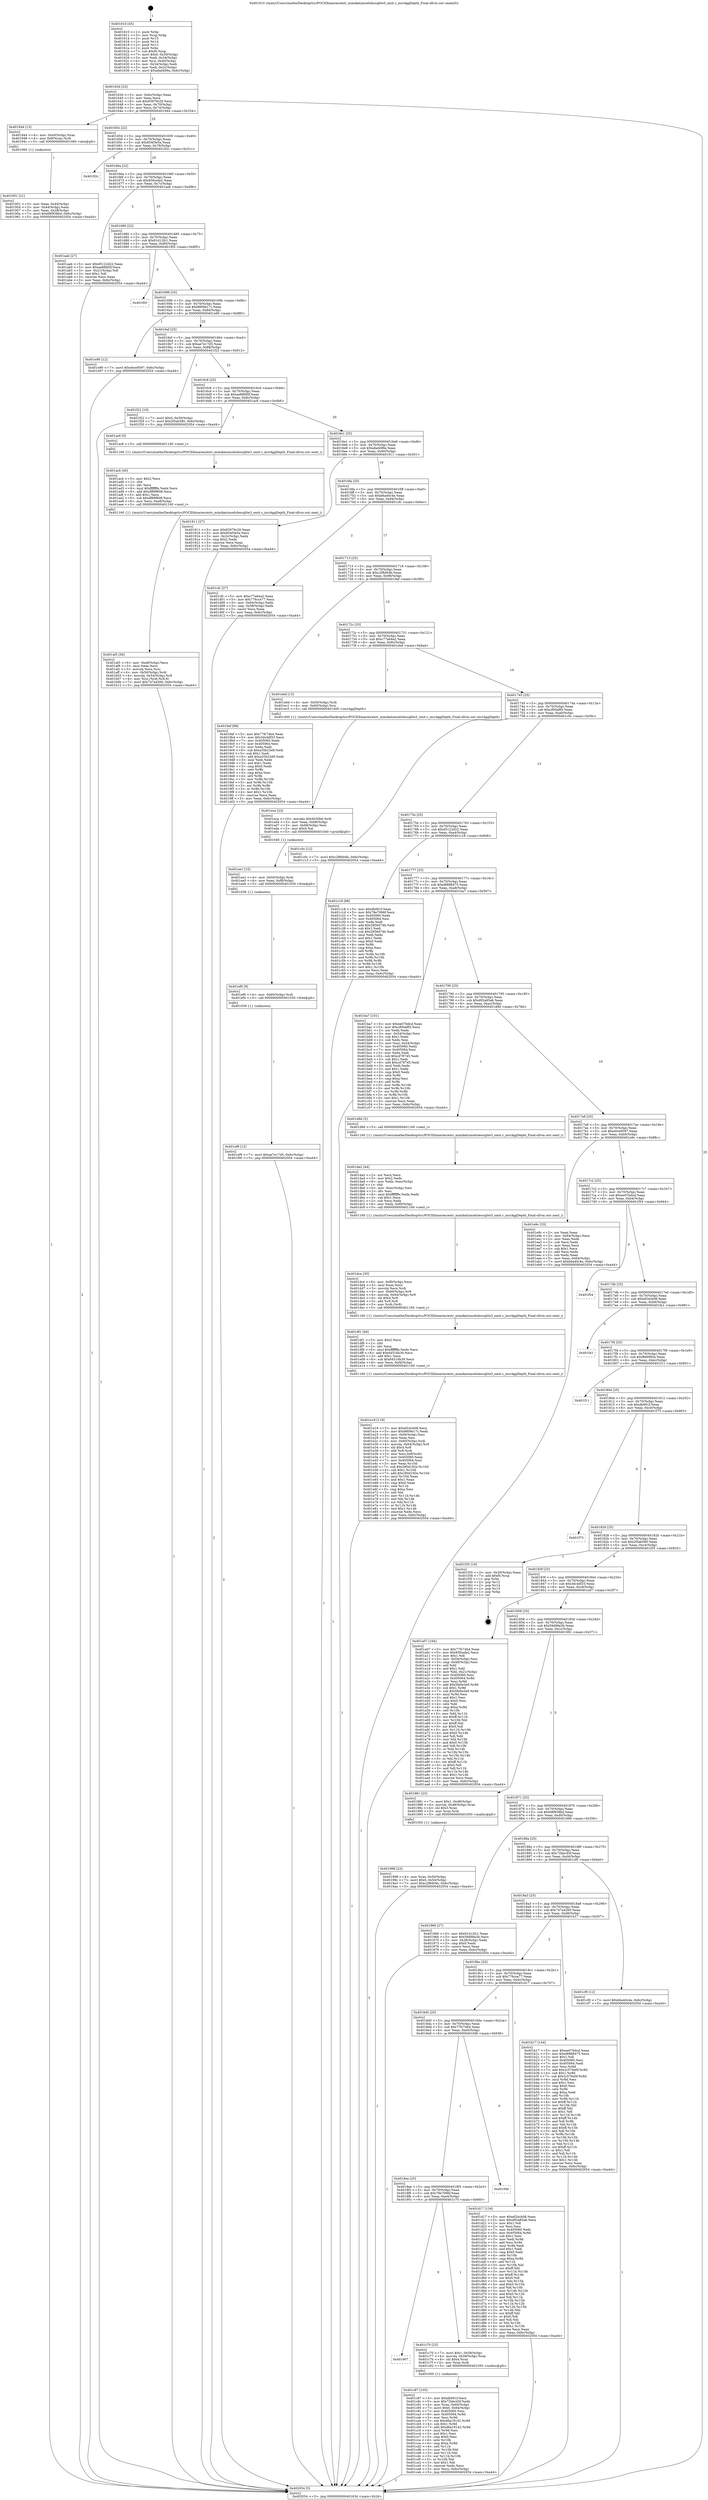 digraph "0x401610" {
  label = "0x401610 (/mnt/c/Users/mathe/Desktop/tcc/POCII/binaries/extr_mimikatzmodulessqlite3_omit.c_incrAggDepth_Final-ollvm.out::main(0))"
  labelloc = "t"
  node[shape=record]

  Entry [label="",width=0.3,height=0.3,shape=circle,fillcolor=black,style=filled]
  "0x40163d" [label="{
     0x40163d [23]\l
     | [instrs]\l
     &nbsp;&nbsp;0x40163d \<+3\>: mov -0x6c(%rbp),%eax\l
     &nbsp;&nbsp;0x401640 \<+2\>: mov %eax,%ecx\l
     &nbsp;&nbsp;0x401642 \<+6\>: sub $0x83979c29,%ecx\l
     &nbsp;&nbsp;0x401648 \<+3\>: mov %eax,-0x70(%rbp)\l
     &nbsp;&nbsp;0x40164b \<+3\>: mov %ecx,-0x74(%rbp)\l
     &nbsp;&nbsp;0x40164e \<+6\>: je 0000000000401944 \<main+0x334\>\l
  }"]
  "0x401944" [label="{
     0x401944 [13]\l
     | [instrs]\l
     &nbsp;&nbsp;0x401944 \<+4\>: mov -0x40(%rbp),%rax\l
     &nbsp;&nbsp;0x401948 \<+4\>: mov 0x8(%rax),%rdi\l
     &nbsp;&nbsp;0x40194c \<+5\>: call 0000000000401060 \<atoi@plt\>\l
     | [calls]\l
     &nbsp;&nbsp;0x401060 \{1\} (unknown)\l
  }"]
  "0x401654" [label="{
     0x401654 [22]\l
     | [instrs]\l
     &nbsp;&nbsp;0x401654 \<+5\>: jmp 0000000000401659 \<main+0x49\>\l
     &nbsp;&nbsp;0x401659 \<+3\>: mov -0x70(%rbp),%eax\l
     &nbsp;&nbsp;0x40165c \<+5\>: sub $0x854f3e5a,%eax\l
     &nbsp;&nbsp;0x401661 \<+3\>: mov %eax,-0x78(%rbp)\l
     &nbsp;&nbsp;0x401664 \<+6\>: je 000000000040192c \<main+0x31c\>\l
  }"]
  Exit [label="",width=0.3,height=0.3,shape=circle,fillcolor=black,style=filled,peripheries=2]
  "0x40192c" [label="{
     0x40192c\l
  }", style=dashed]
  "0x40166a" [label="{
     0x40166a [22]\l
     | [instrs]\l
     &nbsp;&nbsp;0x40166a \<+5\>: jmp 000000000040166f \<main+0x5f\>\l
     &nbsp;&nbsp;0x40166f \<+3\>: mov -0x70(%rbp),%eax\l
     &nbsp;&nbsp;0x401672 \<+5\>: sub $0x85fceda2,%eax\l
     &nbsp;&nbsp;0x401677 \<+3\>: mov %eax,-0x7c(%rbp)\l
     &nbsp;&nbsp;0x40167a \<+6\>: je 0000000000401aab \<main+0x49b\>\l
  }"]
  "0x401ef9" [label="{
     0x401ef9 [12]\l
     | [instrs]\l
     &nbsp;&nbsp;0x401ef9 \<+7\>: movl $0xae7e17d5,-0x6c(%rbp)\l
     &nbsp;&nbsp;0x401f00 \<+5\>: jmp 0000000000402054 \<main+0xa44\>\l
  }"]
  "0x401aab" [label="{
     0x401aab [27]\l
     | [instrs]\l
     &nbsp;&nbsp;0x401aab \<+5\>: mov $0xd5122d22,%eax\l
     &nbsp;&nbsp;0x401ab0 \<+5\>: mov $0xae88fd5f,%ecx\l
     &nbsp;&nbsp;0x401ab5 \<+3\>: mov -0x21(%rbp),%dl\l
     &nbsp;&nbsp;0x401ab8 \<+3\>: test $0x1,%dl\l
     &nbsp;&nbsp;0x401abb \<+3\>: cmovne %ecx,%eax\l
     &nbsp;&nbsp;0x401abe \<+3\>: mov %eax,-0x6c(%rbp)\l
     &nbsp;&nbsp;0x401ac1 \<+5\>: jmp 0000000000402054 \<main+0xa44\>\l
  }"]
  "0x401680" [label="{
     0x401680 [22]\l
     | [instrs]\l
     &nbsp;&nbsp;0x401680 \<+5\>: jmp 0000000000401685 \<main+0x75\>\l
     &nbsp;&nbsp;0x401685 \<+3\>: mov -0x70(%rbp),%eax\l
     &nbsp;&nbsp;0x401688 \<+5\>: sub $0x91d12fc1,%eax\l
     &nbsp;&nbsp;0x40168d \<+3\>: mov %eax,-0x80(%rbp)\l
     &nbsp;&nbsp;0x401690 \<+6\>: je 0000000000401f05 \<main+0x8f5\>\l
  }"]
  "0x401ef0" [label="{
     0x401ef0 [9]\l
     | [instrs]\l
     &nbsp;&nbsp;0x401ef0 \<+4\>: mov -0x60(%rbp),%rdi\l
     &nbsp;&nbsp;0x401ef4 \<+5\>: call 0000000000401030 \<free@plt\>\l
     | [calls]\l
     &nbsp;&nbsp;0x401030 \{1\} (unknown)\l
  }"]
  "0x401f05" [label="{
     0x401f05\l
  }", style=dashed]
  "0x401696" [label="{
     0x401696 [25]\l
     | [instrs]\l
     &nbsp;&nbsp;0x401696 \<+5\>: jmp 000000000040169b \<main+0x8b\>\l
     &nbsp;&nbsp;0x40169b \<+3\>: mov -0x70(%rbp),%eax\l
     &nbsp;&nbsp;0x40169e \<+5\>: sub $0x9809e17c,%eax\l
     &nbsp;&nbsp;0x4016a3 \<+6\>: mov %eax,-0x84(%rbp)\l
     &nbsp;&nbsp;0x4016a9 \<+6\>: je 0000000000401e90 \<main+0x880\>\l
  }"]
  "0x401ee1" [label="{
     0x401ee1 [15]\l
     | [instrs]\l
     &nbsp;&nbsp;0x401ee1 \<+4\>: mov -0x50(%rbp),%rdi\l
     &nbsp;&nbsp;0x401ee5 \<+6\>: mov %eax,-0xf8(%rbp)\l
     &nbsp;&nbsp;0x401eeb \<+5\>: call 0000000000401030 \<free@plt\>\l
     | [calls]\l
     &nbsp;&nbsp;0x401030 \{1\} (unknown)\l
  }"]
  "0x401e90" [label="{
     0x401e90 [12]\l
     | [instrs]\l
     &nbsp;&nbsp;0x401e90 \<+7\>: movl $0xe0ce9597,-0x6c(%rbp)\l
     &nbsp;&nbsp;0x401e97 \<+5\>: jmp 0000000000402054 \<main+0xa44\>\l
  }"]
  "0x4016af" [label="{
     0x4016af [25]\l
     | [instrs]\l
     &nbsp;&nbsp;0x4016af \<+5\>: jmp 00000000004016b4 \<main+0xa4\>\l
     &nbsp;&nbsp;0x4016b4 \<+3\>: mov -0x70(%rbp),%eax\l
     &nbsp;&nbsp;0x4016b7 \<+5\>: sub $0xae7e17d5,%eax\l
     &nbsp;&nbsp;0x4016bc \<+6\>: mov %eax,-0x88(%rbp)\l
     &nbsp;&nbsp;0x4016c2 \<+6\>: je 0000000000401f22 \<main+0x912\>\l
  }"]
  "0x401eca" [label="{
     0x401eca [23]\l
     | [instrs]\l
     &nbsp;&nbsp;0x401eca \<+10\>: movabs $0x4030b6,%rdi\l
     &nbsp;&nbsp;0x401ed4 \<+3\>: mov %eax,-0x68(%rbp)\l
     &nbsp;&nbsp;0x401ed7 \<+3\>: mov -0x68(%rbp),%esi\l
     &nbsp;&nbsp;0x401eda \<+2\>: mov $0x0,%al\l
     &nbsp;&nbsp;0x401edc \<+5\>: call 0000000000401040 \<printf@plt\>\l
     | [calls]\l
     &nbsp;&nbsp;0x401040 \{1\} (unknown)\l
  }"]
  "0x401f22" [label="{
     0x401f22 [19]\l
     | [instrs]\l
     &nbsp;&nbsp;0x401f22 \<+7\>: movl $0x0,-0x30(%rbp)\l
     &nbsp;&nbsp;0x401f29 \<+7\>: movl $0x2f3ab580,-0x6c(%rbp)\l
     &nbsp;&nbsp;0x401f30 \<+5\>: jmp 0000000000402054 \<main+0xa44\>\l
  }"]
  "0x4016c8" [label="{
     0x4016c8 [25]\l
     | [instrs]\l
     &nbsp;&nbsp;0x4016c8 \<+5\>: jmp 00000000004016cd \<main+0xbd\>\l
     &nbsp;&nbsp;0x4016cd \<+3\>: mov -0x70(%rbp),%eax\l
     &nbsp;&nbsp;0x4016d0 \<+5\>: sub $0xae88fd5f,%eax\l
     &nbsp;&nbsp;0x4016d5 \<+6\>: mov %eax,-0x8c(%rbp)\l
     &nbsp;&nbsp;0x4016db \<+6\>: je 0000000000401ac6 \<main+0x4b6\>\l
  }"]
  "0x401e19" [label="{
     0x401e19 [119]\l
     | [instrs]\l
     &nbsp;&nbsp;0x401e19 \<+5\>: mov $0xef24cb08,%ecx\l
     &nbsp;&nbsp;0x401e1e \<+5\>: mov $0x9809e17c,%edx\l
     &nbsp;&nbsp;0x401e23 \<+6\>: mov -0xf4(%rbp),%esi\l
     &nbsp;&nbsp;0x401e29 \<+3\>: imul %eax,%esi\l
     &nbsp;&nbsp;0x401e2c \<+4\>: mov -0x60(%rbp),%rdi\l
     &nbsp;&nbsp;0x401e30 \<+4\>: movslq -0x64(%rbp),%r8\l
     &nbsp;&nbsp;0x401e34 \<+4\>: shl $0x4,%r8\l
     &nbsp;&nbsp;0x401e38 \<+3\>: add %r8,%rdi\l
     &nbsp;&nbsp;0x401e3b \<+3\>: mov %esi,0x8(%rdi)\l
     &nbsp;&nbsp;0x401e3e \<+7\>: mov 0x405060,%eax\l
     &nbsp;&nbsp;0x401e45 \<+7\>: mov 0x405064,%esi\l
     &nbsp;&nbsp;0x401e4c \<+3\>: mov %eax,%r10d\l
     &nbsp;&nbsp;0x401e4f \<+7\>: sub $0x280d192e,%r10d\l
     &nbsp;&nbsp;0x401e56 \<+4\>: sub $0x1,%r10d\l
     &nbsp;&nbsp;0x401e5a \<+7\>: add $0x280d192e,%r10d\l
     &nbsp;&nbsp;0x401e61 \<+4\>: imul %r10d,%eax\l
     &nbsp;&nbsp;0x401e65 \<+3\>: and $0x1,%eax\l
     &nbsp;&nbsp;0x401e68 \<+3\>: cmp $0x0,%eax\l
     &nbsp;&nbsp;0x401e6b \<+4\>: sete %r11b\l
     &nbsp;&nbsp;0x401e6f \<+3\>: cmp $0xa,%esi\l
     &nbsp;&nbsp;0x401e72 \<+3\>: setl %bl\l
     &nbsp;&nbsp;0x401e75 \<+3\>: mov %r11b,%r14b\l
     &nbsp;&nbsp;0x401e78 \<+3\>: and %bl,%r14b\l
     &nbsp;&nbsp;0x401e7b \<+3\>: xor %bl,%r11b\l
     &nbsp;&nbsp;0x401e7e \<+3\>: or %r11b,%r14b\l
     &nbsp;&nbsp;0x401e81 \<+4\>: test $0x1,%r14b\l
     &nbsp;&nbsp;0x401e85 \<+3\>: cmovne %edx,%ecx\l
     &nbsp;&nbsp;0x401e88 \<+3\>: mov %ecx,-0x6c(%rbp)\l
     &nbsp;&nbsp;0x401e8b \<+5\>: jmp 0000000000402054 \<main+0xa44\>\l
  }"]
  "0x401ac6" [label="{
     0x401ac6 [5]\l
     | [instrs]\l
     &nbsp;&nbsp;0x401ac6 \<+5\>: call 0000000000401160 \<next_i\>\l
     | [calls]\l
     &nbsp;&nbsp;0x401160 \{1\} (/mnt/c/Users/mathe/Desktop/tcc/POCII/binaries/extr_mimikatzmodulessqlite3_omit.c_incrAggDepth_Final-ollvm.out::next_i)\l
  }"]
  "0x4016e1" [label="{
     0x4016e1 [25]\l
     | [instrs]\l
     &nbsp;&nbsp;0x4016e1 \<+5\>: jmp 00000000004016e6 \<main+0xd6\>\l
     &nbsp;&nbsp;0x4016e6 \<+3\>: mov -0x70(%rbp),%eax\l
     &nbsp;&nbsp;0x4016e9 \<+5\>: sub $0xafad499a,%eax\l
     &nbsp;&nbsp;0x4016ee \<+6\>: mov %eax,-0x90(%rbp)\l
     &nbsp;&nbsp;0x4016f4 \<+6\>: je 0000000000401911 \<main+0x301\>\l
  }"]
  "0x401df1" [label="{
     0x401df1 [40]\l
     | [instrs]\l
     &nbsp;&nbsp;0x401df1 \<+5\>: mov $0x2,%ecx\l
     &nbsp;&nbsp;0x401df6 \<+1\>: cltd\l
     &nbsp;&nbsp;0x401df7 \<+2\>: idiv %ecx\l
     &nbsp;&nbsp;0x401df9 \<+6\>: imul $0xfffffffe,%edx,%ecx\l
     &nbsp;&nbsp;0x401dff \<+6\>: add $0x64516b39,%ecx\l
     &nbsp;&nbsp;0x401e05 \<+3\>: add $0x1,%ecx\l
     &nbsp;&nbsp;0x401e08 \<+6\>: sub $0x64516b39,%ecx\l
     &nbsp;&nbsp;0x401e0e \<+6\>: mov %ecx,-0xf4(%rbp)\l
     &nbsp;&nbsp;0x401e14 \<+5\>: call 0000000000401160 \<next_i\>\l
     | [calls]\l
     &nbsp;&nbsp;0x401160 \{1\} (/mnt/c/Users/mathe/Desktop/tcc/POCII/binaries/extr_mimikatzmodulessqlite3_omit.c_incrAggDepth_Final-ollvm.out::next_i)\l
  }"]
  "0x401911" [label="{
     0x401911 [27]\l
     | [instrs]\l
     &nbsp;&nbsp;0x401911 \<+5\>: mov $0x83979c29,%eax\l
     &nbsp;&nbsp;0x401916 \<+5\>: mov $0x854f3e5a,%ecx\l
     &nbsp;&nbsp;0x40191b \<+3\>: mov -0x2c(%rbp),%edx\l
     &nbsp;&nbsp;0x40191e \<+3\>: cmp $0x2,%edx\l
     &nbsp;&nbsp;0x401921 \<+3\>: cmovne %ecx,%eax\l
     &nbsp;&nbsp;0x401924 \<+3\>: mov %eax,-0x6c(%rbp)\l
     &nbsp;&nbsp;0x401927 \<+5\>: jmp 0000000000402054 \<main+0xa44\>\l
  }"]
  "0x4016fa" [label="{
     0x4016fa [25]\l
     | [instrs]\l
     &nbsp;&nbsp;0x4016fa \<+5\>: jmp 00000000004016ff \<main+0xef\>\l
     &nbsp;&nbsp;0x4016ff \<+3\>: mov -0x70(%rbp),%eax\l
     &nbsp;&nbsp;0x401702 \<+5\>: sub $0xb6a40c4e,%eax\l
     &nbsp;&nbsp;0x401707 \<+6\>: mov %eax,-0x94(%rbp)\l
     &nbsp;&nbsp;0x40170d \<+6\>: je 0000000000401cfc \<main+0x6ec\>\l
  }"]
  "0x402054" [label="{
     0x402054 [5]\l
     | [instrs]\l
     &nbsp;&nbsp;0x402054 \<+5\>: jmp 000000000040163d \<main+0x2d\>\l
  }"]
  "0x401610" [label="{
     0x401610 [45]\l
     | [instrs]\l
     &nbsp;&nbsp;0x401610 \<+1\>: push %rbp\l
     &nbsp;&nbsp;0x401611 \<+3\>: mov %rsp,%rbp\l
     &nbsp;&nbsp;0x401614 \<+2\>: push %r15\l
     &nbsp;&nbsp;0x401616 \<+2\>: push %r14\l
     &nbsp;&nbsp;0x401618 \<+2\>: push %r12\l
     &nbsp;&nbsp;0x40161a \<+1\>: push %rbx\l
     &nbsp;&nbsp;0x40161b \<+7\>: sub $0xf0,%rsp\l
     &nbsp;&nbsp;0x401622 \<+7\>: movl $0x0,-0x30(%rbp)\l
     &nbsp;&nbsp;0x401629 \<+3\>: mov %edi,-0x34(%rbp)\l
     &nbsp;&nbsp;0x40162c \<+4\>: mov %rsi,-0x40(%rbp)\l
     &nbsp;&nbsp;0x401630 \<+3\>: mov -0x34(%rbp),%edi\l
     &nbsp;&nbsp;0x401633 \<+3\>: mov %edi,-0x2c(%rbp)\l
     &nbsp;&nbsp;0x401636 \<+7\>: movl $0xafad499a,-0x6c(%rbp)\l
  }"]
  "0x401951" [label="{
     0x401951 [21]\l
     | [instrs]\l
     &nbsp;&nbsp;0x401951 \<+3\>: mov %eax,-0x44(%rbp)\l
     &nbsp;&nbsp;0x401954 \<+3\>: mov -0x44(%rbp),%eax\l
     &nbsp;&nbsp;0x401957 \<+3\>: mov %eax,-0x28(%rbp)\l
     &nbsp;&nbsp;0x40195a \<+7\>: movl $0x68f938bd,-0x6c(%rbp)\l
     &nbsp;&nbsp;0x401961 \<+5\>: jmp 0000000000402054 \<main+0xa44\>\l
  }"]
  "0x401dce" [label="{
     0x401dce [35]\l
     | [instrs]\l
     &nbsp;&nbsp;0x401dce \<+6\>: mov -0xf0(%rbp),%ecx\l
     &nbsp;&nbsp;0x401dd4 \<+3\>: imul %eax,%ecx\l
     &nbsp;&nbsp;0x401dd7 \<+3\>: movslq %ecx,%rdi\l
     &nbsp;&nbsp;0x401dda \<+4\>: mov -0x60(%rbp),%r8\l
     &nbsp;&nbsp;0x401dde \<+4\>: movslq -0x64(%rbp),%r9\l
     &nbsp;&nbsp;0x401de2 \<+4\>: shl $0x4,%r9\l
     &nbsp;&nbsp;0x401de6 \<+3\>: add %r9,%r8\l
     &nbsp;&nbsp;0x401de9 \<+3\>: mov %rdi,(%r8)\l
     &nbsp;&nbsp;0x401dec \<+5\>: call 0000000000401160 \<next_i\>\l
     | [calls]\l
     &nbsp;&nbsp;0x401160 \{1\} (/mnt/c/Users/mathe/Desktop/tcc/POCII/binaries/extr_mimikatzmodulessqlite3_omit.c_incrAggDepth_Final-ollvm.out::next_i)\l
  }"]
  "0x401cfc" [label="{
     0x401cfc [27]\l
     | [instrs]\l
     &nbsp;&nbsp;0x401cfc \<+5\>: mov $0xc77a64a2,%eax\l
     &nbsp;&nbsp;0x401d01 \<+5\>: mov $0x776cce77,%ecx\l
     &nbsp;&nbsp;0x401d06 \<+3\>: mov -0x64(%rbp),%edx\l
     &nbsp;&nbsp;0x401d09 \<+3\>: cmp -0x58(%rbp),%edx\l
     &nbsp;&nbsp;0x401d0c \<+3\>: cmovl %ecx,%eax\l
     &nbsp;&nbsp;0x401d0f \<+3\>: mov %eax,-0x6c(%rbp)\l
     &nbsp;&nbsp;0x401d12 \<+5\>: jmp 0000000000402054 \<main+0xa44\>\l
  }"]
  "0x401713" [label="{
     0x401713 [25]\l
     | [instrs]\l
     &nbsp;&nbsp;0x401713 \<+5\>: jmp 0000000000401718 \<main+0x108\>\l
     &nbsp;&nbsp;0x401718 \<+3\>: mov -0x70(%rbp),%eax\l
     &nbsp;&nbsp;0x40171b \<+5\>: sub $0xc2f8d04b,%eax\l
     &nbsp;&nbsp;0x401720 \<+6\>: mov %eax,-0x98(%rbp)\l
     &nbsp;&nbsp;0x401726 \<+6\>: je 00000000004019af \<main+0x39f\>\l
  }"]
  "0x401da2" [label="{
     0x401da2 [44]\l
     | [instrs]\l
     &nbsp;&nbsp;0x401da2 \<+2\>: xor %ecx,%ecx\l
     &nbsp;&nbsp;0x401da4 \<+5\>: mov $0x2,%edx\l
     &nbsp;&nbsp;0x401da9 \<+6\>: mov %edx,-0xec(%rbp)\l
     &nbsp;&nbsp;0x401daf \<+1\>: cltd\l
     &nbsp;&nbsp;0x401db0 \<+6\>: mov -0xec(%rbp),%esi\l
     &nbsp;&nbsp;0x401db6 \<+2\>: idiv %esi\l
     &nbsp;&nbsp;0x401db8 \<+6\>: imul $0xfffffffe,%edx,%edx\l
     &nbsp;&nbsp;0x401dbe \<+3\>: sub $0x1,%ecx\l
     &nbsp;&nbsp;0x401dc1 \<+2\>: sub %ecx,%edx\l
     &nbsp;&nbsp;0x401dc3 \<+6\>: mov %edx,-0xf0(%rbp)\l
     &nbsp;&nbsp;0x401dc9 \<+5\>: call 0000000000401160 \<next_i\>\l
     | [calls]\l
     &nbsp;&nbsp;0x401160 \{1\} (/mnt/c/Users/mathe/Desktop/tcc/POCII/binaries/extr_mimikatzmodulessqlite3_omit.c_incrAggDepth_Final-ollvm.out::next_i)\l
  }"]
  "0x4019af" [label="{
     0x4019af [88]\l
     | [instrs]\l
     &nbsp;&nbsp;0x4019af \<+5\>: mov $0x77fc74b4,%eax\l
     &nbsp;&nbsp;0x4019b4 \<+5\>: mov $0x3dc4df33,%ecx\l
     &nbsp;&nbsp;0x4019b9 \<+7\>: mov 0x405060,%edx\l
     &nbsp;&nbsp;0x4019c0 \<+7\>: mov 0x405064,%esi\l
     &nbsp;&nbsp;0x4019c7 \<+2\>: mov %edx,%edi\l
     &nbsp;&nbsp;0x4019c9 \<+6\>: sub $0xa35b23d9,%edi\l
     &nbsp;&nbsp;0x4019cf \<+3\>: sub $0x1,%edi\l
     &nbsp;&nbsp;0x4019d2 \<+6\>: add $0xa35b23d9,%edi\l
     &nbsp;&nbsp;0x4019d8 \<+3\>: imul %edi,%edx\l
     &nbsp;&nbsp;0x4019db \<+3\>: and $0x1,%edx\l
     &nbsp;&nbsp;0x4019de \<+3\>: cmp $0x0,%edx\l
     &nbsp;&nbsp;0x4019e1 \<+4\>: sete %r8b\l
     &nbsp;&nbsp;0x4019e5 \<+3\>: cmp $0xa,%esi\l
     &nbsp;&nbsp;0x4019e8 \<+4\>: setl %r9b\l
     &nbsp;&nbsp;0x4019ec \<+3\>: mov %r8b,%r10b\l
     &nbsp;&nbsp;0x4019ef \<+3\>: and %r9b,%r10b\l
     &nbsp;&nbsp;0x4019f2 \<+3\>: xor %r9b,%r8b\l
     &nbsp;&nbsp;0x4019f5 \<+3\>: or %r8b,%r10b\l
     &nbsp;&nbsp;0x4019f8 \<+4\>: test $0x1,%r10b\l
     &nbsp;&nbsp;0x4019fc \<+3\>: cmovne %ecx,%eax\l
     &nbsp;&nbsp;0x4019ff \<+3\>: mov %eax,-0x6c(%rbp)\l
     &nbsp;&nbsp;0x401a02 \<+5\>: jmp 0000000000402054 \<main+0xa44\>\l
  }"]
  "0x40172c" [label="{
     0x40172c [25]\l
     | [instrs]\l
     &nbsp;&nbsp;0x40172c \<+5\>: jmp 0000000000401731 \<main+0x121\>\l
     &nbsp;&nbsp;0x401731 \<+3\>: mov -0x70(%rbp),%eax\l
     &nbsp;&nbsp;0x401734 \<+5\>: sub $0xc77a64a2,%eax\l
     &nbsp;&nbsp;0x401739 \<+6\>: mov %eax,-0x9c(%rbp)\l
     &nbsp;&nbsp;0x40173f \<+6\>: je 0000000000401ebd \<main+0x8ad\>\l
  }"]
  "0x401c87" [label="{
     0x401c87 [105]\l
     | [instrs]\l
     &nbsp;&nbsp;0x401c87 \<+5\>: mov $0xdb061f,%ecx\l
     &nbsp;&nbsp;0x401c8c \<+5\>: mov $0x72bbc45f,%edx\l
     &nbsp;&nbsp;0x401c91 \<+4\>: mov %rax,-0x60(%rbp)\l
     &nbsp;&nbsp;0x401c95 \<+7\>: movl $0x0,-0x64(%rbp)\l
     &nbsp;&nbsp;0x401c9c \<+7\>: mov 0x405060,%esi\l
     &nbsp;&nbsp;0x401ca3 \<+8\>: mov 0x405064,%r8d\l
     &nbsp;&nbsp;0x401cab \<+3\>: mov %esi,%r9d\l
     &nbsp;&nbsp;0x401cae \<+7\>: sub $0xd6a19142,%r9d\l
     &nbsp;&nbsp;0x401cb5 \<+4\>: sub $0x1,%r9d\l
     &nbsp;&nbsp;0x401cb9 \<+7\>: add $0xd6a19142,%r9d\l
     &nbsp;&nbsp;0x401cc0 \<+4\>: imul %r9d,%esi\l
     &nbsp;&nbsp;0x401cc4 \<+3\>: and $0x1,%esi\l
     &nbsp;&nbsp;0x401cc7 \<+3\>: cmp $0x0,%esi\l
     &nbsp;&nbsp;0x401cca \<+4\>: sete %r10b\l
     &nbsp;&nbsp;0x401cce \<+4\>: cmp $0xa,%r8d\l
     &nbsp;&nbsp;0x401cd2 \<+4\>: setl %r11b\l
     &nbsp;&nbsp;0x401cd6 \<+3\>: mov %r10b,%bl\l
     &nbsp;&nbsp;0x401cd9 \<+3\>: and %r11b,%bl\l
     &nbsp;&nbsp;0x401cdc \<+3\>: xor %r11b,%r10b\l
     &nbsp;&nbsp;0x401cdf \<+3\>: or %r10b,%bl\l
     &nbsp;&nbsp;0x401ce2 \<+3\>: test $0x1,%bl\l
     &nbsp;&nbsp;0x401ce5 \<+3\>: cmovne %edx,%ecx\l
     &nbsp;&nbsp;0x401ce8 \<+3\>: mov %ecx,-0x6c(%rbp)\l
     &nbsp;&nbsp;0x401ceb \<+5\>: jmp 0000000000402054 \<main+0xa44\>\l
  }"]
  "0x401ebd" [label="{
     0x401ebd [13]\l
     | [instrs]\l
     &nbsp;&nbsp;0x401ebd \<+4\>: mov -0x50(%rbp),%rdi\l
     &nbsp;&nbsp;0x401ec1 \<+4\>: mov -0x60(%rbp),%rsi\l
     &nbsp;&nbsp;0x401ec5 \<+5\>: call 0000000000401400 \<incrAggDepth\>\l
     | [calls]\l
     &nbsp;&nbsp;0x401400 \{1\} (/mnt/c/Users/mathe/Desktop/tcc/POCII/binaries/extr_mimikatzmodulessqlite3_omit.c_incrAggDepth_Final-ollvm.out::incrAggDepth)\l
  }"]
  "0x401745" [label="{
     0x401745 [25]\l
     | [instrs]\l
     &nbsp;&nbsp;0x401745 \<+5\>: jmp 000000000040174a \<main+0x13a\>\l
     &nbsp;&nbsp;0x40174a \<+3\>: mov -0x70(%rbp),%eax\l
     &nbsp;&nbsp;0x40174d \<+5\>: sub $0xcf00a9f3,%eax\l
     &nbsp;&nbsp;0x401752 \<+6\>: mov %eax,-0xa0(%rbp)\l
     &nbsp;&nbsp;0x401758 \<+6\>: je 0000000000401c0c \<main+0x5fc\>\l
  }"]
  "0x401907" [label="{
     0x401907\l
  }", style=dashed]
  "0x401c0c" [label="{
     0x401c0c [12]\l
     | [instrs]\l
     &nbsp;&nbsp;0x401c0c \<+7\>: movl $0xc2f8d04b,-0x6c(%rbp)\l
     &nbsp;&nbsp;0x401c13 \<+5\>: jmp 0000000000402054 \<main+0xa44\>\l
  }"]
  "0x40175e" [label="{
     0x40175e [25]\l
     | [instrs]\l
     &nbsp;&nbsp;0x40175e \<+5\>: jmp 0000000000401763 \<main+0x153\>\l
     &nbsp;&nbsp;0x401763 \<+3\>: mov -0x70(%rbp),%eax\l
     &nbsp;&nbsp;0x401766 \<+5\>: sub $0xd5122d22,%eax\l
     &nbsp;&nbsp;0x40176b \<+6\>: mov %eax,-0xa4(%rbp)\l
     &nbsp;&nbsp;0x401771 \<+6\>: je 0000000000401c18 \<main+0x608\>\l
  }"]
  "0x401c70" [label="{
     0x401c70 [23]\l
     | [instrs]\l
     &nbsp;&nbsp;0x401c70 \<+7\>: movl $0x1,-0x58(%rbp)\l
     &nbsp;&nbsp;0x401c77 \<+4\>: movslq -0x58(%rbp),%rax\l
     &nbsp;&nbsp;0x401c7b \<+4\>: shl $0x4,%rax\l
     &nbsp;&nbsp;0x401c7f \<+3\>: mov %rax,%rdi\l
     &nbsp;&nbsp;0x401c82 \<+5\>: call 0000000000401050 \<malloc@plt\>\l
     | [calls]\l
     &nbsp;&nbsp;0x401050 \{1\} (unknown)\l
  }"]
  "0x401c18" [label="{
     0x401c18 [88]\l
     | [instrs]\l
     &nbsp;&nbsp;0x401c18 \<+5\>: mov $0xdb061f,%eax\l
     &nbsp;&nbsp;0x401c1d \<+5\>: mov $0x78e7096f,%ecx\l
     &nbsp;&nbsp;0x401c22 \<+7\>: mov 0x405060,%edx\l
     &nbsp;&nbsp;0x401c29 \<+7\>: mov 0x405064,%esi\l
     &nbsp;&nbsp;0x401c30 \<+2\>: mov %edx,%edi\l
     &nbsp;&nbsp;0x401c32 \<+6\>: add $0x2856d74b,%edi\l
     &nbsp;&nbsp;0x401c38 \<+3\>: sub $0x1,%edi\l
     &nbsp;&nbsp;0x401c3b \<+6\>: sub $0x2856d74b,%edi\l
     &nbsp;&nbsp;0x401c41 \<+3\>: imul %edi,%edx\l
     &nbsp;&nbsp;0x401c44 \<+3\>: and $0x1,%edx\l
     &nbsp;&nbsp;0x401c47 \<+3\>: cmp $0x0,%edx\l
     &nbsp;&nbsp;0x401c4a \<+4\>: sete %r8b\l
     &nbsp;&nbsp;0x401c4e \<+3\>: cmp $0xa,%esi\l
     &nbsp;&nbsp;0x401c51 \<+4\>: setl %r9b\l
     &nbsp;&nbsp;0x401c55 \<+3\>: mov %r8b,%r10b\l
     &nbsp;&nbsp;0x401c58 \<+3\>: and %r9b,%r10b\l
     &nbsp;&nbsp;0x401c5b \<+3\>: xor %r9b,%r8b\l
     &nbsp;&nbsp;0x401c5e \<+3\>: or %r8b,%r10b\l
     &nbsp;&nbsp;0x401c61 \<+4\>: test $0x1,%r10b\l
     &nbsp;&nbsp;0x401c65 \<+3\>: cmovne %ecx,%eax\l
     &nbsp;&nbsp;0x401c68 \<+3\>: mov %eax,-0x6c(%rbp)\l
     &nbsp;&nbsp;0x401c6b \<+5\>: jmp 0000000000402054 \<main+0xa44\>\l
  }"]
  "0x401777" [label="{
     0x401777 [25]\l
     | [instrs]\l
     &nbsp;&nbsp;0x401777 \<+5\>: jmp 000000000040177c \<main+0x16c\>\l
     &nbsp;&nbsp;0x40177c \<+3\>: mov -0x70(%rbp),%eax\l
     &nbsp;&nbsp;0x40177f \<+5\>: sub $0xd8888475,%eax\l
     &nbsp;&nbsp;0x401784 \<+6\>: mov %eax,-0xa8(%rbp)\l
     &nbsp;&nbsp;0x40178a \<+6\>: je 0000000000401ba7 \<main+0x597\>\l
  }"]
  "0x4018ee" [label="{
     0x4018ee [25]\l
     | [instrs]\l
     &nbsp;&nbsp;0x4018ee \<+5\>: jmp 00000000004018f3 \<main+0x2e3\>\l
     &nbsp;&nbsp;0x4018f3 \<+3\>: mov -0x70(%rbp),%eax\l
     &nbsp;&nbsp;0x4018f6 \<+5\>: sub $0x78e7096f,%eax\l
     &nbsp;&nbsp;0x4018fb \<+6\>: mov %eax,-0xe4(%rbp)\l
     &nbsp;&nbsp;0x401901 \<+6\>: je 0000000000401c70 \<main+0x660\>\l
  }"]
  "0x401ba7" [label="{
     0x401ba7 [101]\l
     | [instrs]\l
     &nbsp;&nbsp;0x401ba7 \<+5\>: mov $0xee07bdcd,%eax\l
     &nbsp;&nbsp;0x401bac \<+5\>: mov $0xcf00a9f3,%ecx\l
     &nbsp;&nbsp;0x401bb1 \<+2\>: xor %edx,%edx\l
     &nbsp;&nbsp;0x401bb3 \<+3\>: mov -0x54(%rbp),%esi\l
     &nbsp;&nbsp;0x401bb6 \<+3\>: sub $0x1,%edx\l
     &nbsp;&nbsp;0x401bb9 \<+2\>: sub %edx,%esi\l
     &nbsp;&nbsp;0x401bbb \<+3\>: mov %esi,-0x54(%rbp)\l
     &nbsp;&nbsp;0x401bbe \<+7\>: mov 0x405060,%edx\l
     &nbsp;&nbsp;0x401bc5 \<+7\>: mov 0x405064,%esi\l
     &nbsp;&nbsp;0x401bcc \<+2\>: mov %edx,%edi\l
     &nbsp;&nbsp;0x401bce \<+6\>: sub $0xcd78745,%edi\l
     &nbsp;&nbsp;0x401bd4 \<+3\>: sub $0x1,%edi\l
     &nbsp;&nbsp;0x401bd7 \<+6\>: add $0xcd78745,%edi\l
     &nbsp;&nbsp;0x401bdd \<+3\>: imul %edi,%edx\l
     &nbsp;&nbsp;0x401be0 \<+3\>: and $0x1,%edx\l
     &nbsp;&nbsp;0x401be3 \<+3\>: cmp $0x0,%edx\l
     &nbsp;&nbsp;0x401be6 \<+4\>: sete %r8b\l
     &nbsp;&nbsp;0x401bea \<+3\>: cmp $0xa,%esi\l
     &nbsp;&nbsp;0x401bed \<+4\>: setl %r9b\l
     &nbsp;&nbsp;0x401bf1 \<+3\>: mov %r8b,%r10b\l
     &nbsp;&nbsp;0x401bf4 \<+3\>: and %r9b,%r10b\l
     &nbsp;&nbsp;0x401bf7 \<+3\>: xor %r9b,%r8b\l
     &nbsp;&nbsp;0x401bfa \<+3\>: or %r8b,%r10b\l
     &nbsp;&nbsp;0x401bfd \<+4\>: test $0x1,%r10b\l
     &nbsp;&nbsp;0x401c01 \<+3\>: cmovne %ecx,%eax\l
     &nbsp;&nbsp;0x401c04 \<+3\>: mov %eax,-0x6c(%rbp)\l
     &nbsp;&nbsp;0x401c07 \<+5\>: jmp 0000000000402054 \<main+0xa44\>\l
  }"]
  "0x401790" [label="{
     0x401790 [25]\l
     | [instrs]\l
     &nbsp;&nbsp;0x401790 \<+5\>: jmp 0000000000401795 \<main+0x185\>\l
     &nbsp;&nbsp;0x401795 \<+3\>: mov -0x70(%rbp),%eax\l
     &nbsp;&nbsp;0x401798 \<+5\>: sub $0xd92a85a6,%eax\l
     &nbsp;&nbsp;0x40179d \<+6\>: mov %eax,-0xac(%rbp)\l
     &nbsp;&nbsp;0x4017a3 \<+6\>: je 0000000000401d9d \<main+0x78d\>\l
  }"]
  "0x401f48" [label="{
     0x401f48\l
  }", style=dashed]
  "0x401d9d" [label="{
     0x401d9d [5]\l
     | [instrs]\l
     &nbsp;&nbsp;0x401d9d \<+5\>: call 0000000000401160 \<next_i\>\l
     | [calls]\l
     &nbsp;&nbsp;0x401160 \{1\} (/mnt/c/Users/mathe/Desktop/tcc/POCII/binaries/extr_mimikatzmodulessqlite3_omit.c_incrAggDepth_Final-ollvm.out::next_i)\l
  }"]
  "0x4017a9" [label="{
     0x4017a9 [25]\l
     | [instrs]\l
     &nbsp;&nbsp;0x4017a9 \<+5\>: jmp 00000000004017ae \<main+0x19e\>\l
     &nbsp;&nbsp;0x4017ae \<+3\>: mov -0x70(%rbp),%eax\l
     &nbsp;&nbsp;0x4017b1 \<+5\>: sub $0xe0ce9597,%eax\l
     &nbsp;&nbsp;0x4017b6 \<+6\>: mov %eax,-0xb0(%rbp)\l
     &nbsp;&nbsp;0x4017bc \<+6\>: je 0000000000401e9c \<main+0x88c\>\l
  }"]
  "0x4018d5" [label="{
     0x4018d5 [25]\l
     | [instrs]\l
     &nbsp;&nbsp;0x4018d5 \<+5\>: jmp 00000000004018da \<main+0x2ca\>\l
     &nbsp;&nbsp;0x4018da \<+3\>: mov -0x70(%rbp),%eax\l
     &nbsp;&nbsp;0x4018dd \<+5\>: sub $0x77fc74b4,%eax\l
     &nbsp;&nbsp;0x4018e2 \<+6\>: mov %eax,-0xe0(%rbp)\l
     &nbsp;&nbsp;0x4018e8 \<+6\>: je 0000000000401f48 \<main+0x938\>\l
  }"]
  "0x401e9c" [label="{
     0x401e9c [33]\l
     | [instrs]\l
     &nbsp;&nbsp;0x401e9c \<+2\>: xor %eax,%eax\l
     &nbsp;&nbsp;0x401e9e \<+3\>: mov -0x64(%rbp),%ecx\l
     &nbsp;&nbsp;0x401ea1 \<+2\>: mov %eax,%edx\l
     &nbsp;&nbsp;0x401ea3 \<+2\>: sub %ecx,%edx\l
     &nbsp;&nbsp;0x401ea5 \<+2\>: mov %eax,%ecx\l
     &nbsp;&nbsp;0x401ea7 \<+3\>: sub $0x1,%ecx\l
     &nbsp;&nbsp;0x401eaa \<+2\>: add %ecx,%edx\l
     &nbsp;&nbsp;0x401eac \<+2\>: sub %edx,%eax\l
     &nbsp;&nbsp;0x401eae \<+3\>: mov %eax,-0x64(%rbp)\l
     &nbsp;&nbsp;0x401eb1 \<+7\>: movl $0xb6a40c4e,-0x6c(%rbp)\l
     &nbsp;&nbsp;0x401eb8 \<+5\>: jmp 0000000000402054 \<main+0xa44\>\l
  }"]
  "0x4017c2" [label="{
     0x4017c2 [25]\l
     | [instrs]\l
     &nbsp;&nbsp;0x4017c2 \<+5\>: jmp 00000000004017c7 \<main+0x1b7\>\l
     &nbsp;&nbsp;0x4017c7 \<+3\>: mov -0x70(%rbp),%eax\l
     &nbsp;&nbsp;0x4017ca \<+5\>: sub $0xee07bdcd,%eax\l
     &nbsp;&nbsp;0x4017cf \<+6\>: mov %eax,-0xb4(%rbp)\l
     &nbsp;&nbsp;0x4017d5 \<+6\>: je 0000000000401f54 \<main+0x944\>\l
  }"]
  "0x401d17" [label="{
     0x401d17 [134]\l
     | [instrs]\l
     &nbsp;&nbsp;0x401d17 \<+5\>: mov $0xef24cb08,%eax\l
     &nbsp;&nbsp;0x401d1c \<+5\>: mov $0xd92a85a6,%ecx\l
     &nbsp;&nbsp;0x401d21 \<+2\>: mov $0x1,%dl\l
     &nbsp;&nbsp;0x401d23 \<+2\>: xor %esi,%esi\l
     &nbsp;&nbsp;0x401d25 \<+7\>: mov 0x405060,%edi\l
     &nbsp;&nbsp;0x401d2c \<+8\>: mov 0x405064,%r8d\l
     &nbsp;&nbsp;0x401d34 \<+3\>: sub $0x1,%esi\l
     &nbsp;&nbsp;0x401d37 \<+3\>: mov %edi,%r9d\l
     &nbsp;&nbsp;0x401d3a \<+3\>: add %esi,%r9d\l
     &nbsp;&nbsp;0x401d3d \<+4\>: imul %r9d,%edi\l
     &nbsp;&nbsp;0x401d41 \<+3\>: and $0x1,%edi\l
     &nbsp;&nbsp;0x401d44 \<+3\>: cmp $0x0,%edi\l
     &nbsp;&nbsp;0x401d47 \<+4\>: sete %r10b\l
     &nbsp;&nbsp;0x401d4b \<+4\>: cmp $0xa,%r8d\l
     &nbsp;&nbsp;0x401d4f \<+4\>: setl %r11b\l
     &nbsp;&nbsp;0x401d53 \<+3\>: mov %r10b,%bl\l
     &nbsp;&nbsp;0x401d56 \<+3\>: xor $0xff,%bl\l
     &nbsp;&nbsp;0x401d59 \<+3\>: mov %r11b,%r14b\l
     &nbsp;&nbsp;0x401d5c \<+4\>: xor $0xff,%r14b\l
     &nbsp;&nbsp;0x401d60 \<+3\>: xor $0x0,%dl\l
     &nbsp;&nbsp;0x401d63 \<+3\>: mov %bl,%r15b\l
     &nbsp;&nbsp;0x401d66 \<+4\>: and $0x0,%r15b\l
     &nbsp;&nbsp;0x401d6a \<+3\>: and %dl,%r10b\l
     &nbsp;&nbsp;0x401d6d \<+3\>: mov %r14b,%r12b\l
     &nbsp;&nbsp;0x401d70 \<+4\>: and $0x0,%r12b\l
     &nbsp;&nbsp;0x401d74 \<+3\>: and %dl,%r11b\l
     &nbsp;&nbsp;0x401d77 \<+3\>: or %r10b,%r15b\l
     &nbsp;&nbsp;0x401d7a \<+3\>: or %r11b,%r12b\l
     &nbsp;&nbsp;0x401d7d \<+3\>: xor %r12b,%r15b\l
     &nbsp;&nbsp;0x401d80 \<+3\>: or %r14b,%bl\l
     &nbsp;&nbsp;0x401d83 \<+3\>: xor $0xff,%bl\l
     &nbsp;&nbsp;0x401d86 \<+3\>: or $0x0,%dl\l
     &nbsp;&nbsp;0x401d89 \<+2\>: and %dl,%bl\l
     &nbsp;&nbsp;0x401d8b \<+3\>: or %bl,%r15b\l
     &nbsp;&nbsp;0x401d8e \<+4\>: test $0x1,%r15b\l
     &nbsp;&nbsp;0x401d92 \<+3\>: cmovne %ecx,%eax\l
     &nbsp;&nbsp;0x401d95 \<+3\>: mov %eax,-0x6c(%rbp)\l
     &nbsp;&nbsp;0x401d98 \<+5\>: jmp 0000000000402054 \<main+0xa44\>\l
  }"]
  "0x401f54" [label="{
     0x401f54\l
  }", style=dashed]
  "0x4017db" [label="{
     0x4017db [25]\l
     | [instrs]\l
     &nbsp;&nbsp;0x4017db \<+5\>: jmp 00000000004017e0 \<main+0x1d0\>\l
     &nbsp;&nbsp;0x4017e0 \<+3\>: mov -0x70(%rbp),%eax\l
     &nbsp;&nbsp;0x4017e3 \<+5\>: sub $0xef24cb08,%eax\l
     &nbsp;&nbsp;0x4017e8 \<+6\>: mov %eax,-0xb8(%rbp)\l
     &nbsp;&nbsp;0x4017ee \<+6\>: je 0000000000401fa1 \<main+0x991\>\l
  }"]
  "0x4018bc" [label="{
     0x4018bc [25]\l
     | [instrs]\l
     &nbsp;&nbsp;0x4018bc \<+5\>: jmp 00000000004018c1 \<main+0x2b1\>\l
     &nbsp;&nbsp;0x4018c1 \<+3\>: mov -0x70(%rbp),%eax\l
     &nbsp;&nbsp;0x4018c4 \<+5\>: sub $0x776cce77,%eax\l
     &nbsp;&nbsp;0x4018c9 \<+6\>: mov %eax,-0xdc(%rbp)\l
     &nbsp;&nbsp;0x4018cf \<+6\>: je 0000000000401d17 \<main+0x707\>\l
  }"]
  "0x401fa1" [label="{
     0x401fa1\l
  }", style=dashed]
  "0x4017f4" [label="{
     0x4017f4 [25]\l
     | [instrs]\l
     &nbsp;&nbsp;0x4017f4 \<+5\>: jmp 00000000004017f9 \<main+0x1e9\>\l
     &nbsp;&nbsp;0x4017f9 \<+3\>: mov -0x70(%rbp),%eax\l
     &nbsp;&nbsp;0x4017fc \<+5\>: sub $0xffe6995a,%eax\l
     &nbsp;&nbsp;0x401801 \<+6\>: mov %eax,-0xbc(%rbp)\l
     &nbsp;&nbsp;0x401807 \<+6\>: je 0000000000401f11 \<main+0x901\>\l
  }"]
  "0x401b17" [label="{
     0x401b17 [144]\l
     | [instrs]\l
     &nbsp;&nbsp;0x401b17 \<+5\>: mov $0xee07bdcd,%eax\l
     &nbsp;&nbsp;0x401b1c \<+5\>: mov $0xd8888475,%ecx\l
     &nbsp;&nbsp;0x401b21 \<+2\>: mov $0x1,%dl\l
     &nbsp;&nbsp;0x401b23 \<+7\>: mov 0x405060,%esi\l
     &nbsp;&nbsp;0x401b2a \<+7\>: mov 0x405064,%edi\l
     &nbsp;&nbsp;0x401b31 \<+3\>: mov %esi,%r8d\l
     &nbsp;&nbsp;0x401b34 \<+7\>: add $0x2c576a0f,%r8d\l
     &nbsp;&nbsp;0x401b3b \<+4\>: sub $0x1,%r8d\l
     &nbsp;&nbsp;0x401b3f \<+7\>: sub $0x2c576a0f,%r8d\l
     &nbsp;&nbsp;0x401b46 \<+4\>: imul %r8d,%esi\l
     &nbsp;&nbsp;0x401b4a \<+3\>: and $0x1,%esi\l
     &nbsp;&nbsp;0x401b4d \<+3\>: cmp $0x0,%esi\l
     &nbsp;&nbsp;0x401b50 \<+4\>: sete %r9b\l
     &nbsp;&nbsp;0x401b54 \<+3\>: cmp $0xa,%edi\l
     &nbsp;&nbsp;0x401b57 \<+4\>: setl %r10b\l
     &nbsp;&nbsp;0x401b5b \<+3\>: mov %r9b,%r11b\l
     &nbsp;&nbsp;0x401b5e \<+4\>: xor $0xff,%r11b\l
     &nbsp;&nbsp;0x401b62 \<+3\>: mov %r10b,%bl\l
     &nbsp;&nbsp;0x401b65 \<+3\>: xor $0xff,%bl\l
     &nbsp;&nbsp;0x401b68 \<+3\>: xor $0x1,%dl\l
     &nbsp;&nbsp;0x401b6b \<+3\>: mov %r11b,%r14b\l
     &nbsp;&nbsp;0x401b6e \<+4\>: and $0xff,%r14b\l
     &nbsp;&nbsp;0x401b72 \<+3\>: and %dl,%r9b\l
     &nbsp;&nbsp;0x401b75 \<+3\>: mov %bl,%r15b\l
     &nbsp;&nbsp;0x401b78 \<+4\>: and $0xff,%r15b\l
     &nbsp;&nbsp;0x401b7c \<+3\>: and %dl,%r10b\l
     &nbsp;&nbsp;0x401b7f \<+3\>: or %r9b,%r14b\l
     &nbsp;&nbsp;0x401b82 \<+3\>: or %r10b,%r15b\l
     &nbsp;&nbsp;0x401b85 \<+3\>: xor %r15b,%r14b\l
     &nbsp;&nbsp;0x401b88 \<+3\>: or %bl,%r11b\l
     &nbsp;&nbsp;0x401b8b \<+4\>: xor $0xff,%r11b\l
     &nbsp;&nbsp;0x401b8f \<+3\>: or $0x1,%dl\l
     &nbsp;&nbsp;0x401b92 \<+3\>: and %dl,%r11b\l
     &nbsp;&nbsp;0x401b95 \<+3\>: or %r11b,%r14b\l
     &nbsp;&nbsp;0x401b98 \<+4\>: test $0x1,%r14b\l
     &nbsp;&nbsp;0x401b9c \<+3\>: cmovne %ecx,%eax\l
     &nbsp;&nbsp;0x401b9f \<+3\>: mov %eax,-0x6c(%rbp)\l
     &nbsp;&nbsp;0x401ba2 \<+5\>: jmp 0000000000402054 \<main+0xa44\>\l
  }"]
  "0x401f11" [label="{
     0x401f11\l
  }", style=dashed]
  "0x40180d" [label="{
     0x40180d [25]\l
     | [instrs]\l
     &nbsp;&nbsp;0x40180d \<+5\>: jmp 0000000000401812 \<main+0x202\>\l
     &nbsp;&nbsp;0x401812 \<+3\>: mov -0x70(%rbp),%eax\l
     &nbsp;&nbsp;0x401815 \<+5\>: sub $0xdb061f,%eax\l
     &nbsp;&nbsp;0x40181a \<+6\>: mov %eax,-0xc0(%rbp)\l
     &nbsp;&nbsp;0x401820 \<+6\>: je 0000000000401f73 \<main+0x963\>\l
  }"]
  "0x4018a3" [label="{
     0x4018a3 [25]\l
     | [instrs]\l
     &nbsp;&nbsp;0x4018a3 \<+5\>: jmp 00000000004018a8 \<main+0x298\>\l
     &nbsp;&nbsp;0x4018a8 \<+3\>: mov -0x70(%rbp),%eax\l
     &nbsp;&nbsp;0x4018ab \<+5\>: sub $0x747a4260,%eax\l
     &nbsp;&nbsp;0x4018b0 \<+6\>: mov %eax,-0xd8(%rbp)\l
     &nbsp;&nbsp;0x4018b6 \<+6\>: je 0000000000401b17 \<main+0x507\>\l
  }"]
  "0x401f73" [label="{
     0x401f73\l
  }", style=dashed]
  "0x401826" [label="{
     0x401826 [25]\l
     | [instrs]\l
     &nbsp;&nbsp;0x401826 \<+5\>: jmp 000000000040182b \<main+0x21b\>\l
     &nbsp;&nbsp;0x40182b \<+3\>: mov -0x70(%rbp),%eax\l
     &nbsp;&nbsp;0x40182e \<+5\>: sub $0x2f3ab580,%eax\l
     &nbsp;&nbsp;0x401833 \<+6\>: mov %eax,-0xc4(%rbp)\l
     &nbsp;&nbsp;0x401839 \<+6\>: je 0000000000401f35 \<main+0x925\>\l
  }"]
  "0x401cf0" [label="{
     0x401cf0 [12]\l
     | [instrs]\l
     &nbsp;&nbsp;0x401cf0 \<+7\>: movl $0xb6a40c4e,-0x6c(%rbp)\l
     &nbsp;&nbsp;0x401cf7 \<+5\>: jmp 0000000000402054 \<main+0xa44\>\l
  }"]
  "0x401f35" [label="{
     0x401f35 [19]\l
     | [instrs]\l
     &nbsp;&nbsp;0x401f35 \<+3\>: mov -0x30(%rbp),%eax\l
     &nbsp;&nbsp;0x401f38 \<+7\>: add $0xf0,%rsp\l
     &nbsp;&nbsp;0x401f3f \<+1\>: pop %rbx\l
     &nbsp;&nbsp;0x401f40 \<+2\>: pop %r12\l
     &nbsp;&nbsp;0x401f42 \<+2\>: pop %r14\l
     &nbsp;&nbsp;0x401f44 \<+2\>: pop %r15\l
     &nbsp;&nbsp;0x401f46 \<+1\>: pop %rbp\l
     &nbsp;&nbsp;0x401f47 \<+1\>: ret\l
  }"]
  "0x40183f" [label="{
     0x40183f [25]\l
     | [instrs]\l
     &nbsp;&nbsp;0x40183f \<+5\>: jmp 0000000000401844 \<main+0x234\>\l
     &nbsp;&nbsp;0x401844 \<+3\>: mov -0x70(%rbp),%eax\l
     &nbsp;&nbsp;0x401847 \<+5\>: sub $0x3dc4df33,%eax\l
     &nbsp;&nbsp;0x40184c \<+6\>: mov %eax,-0xc8(%rbp)\l
     &nbsp;&nbsp;0x401852 \<+6\>: je 0000000000401a07 \<main+0x3f7\>\l
  }"]
  "0x401af3" [label="{
     0x401af3 [36]\l
     | [instrs]\l
     &nbsp;&nbsp;0x401af3 \<+6\>: mov -0xe8(%rbp),%ecx\l
     &nbsp;&nbsp;0x401af9 \<+3\>: imul %eax,%ecx\l
     &nbsp;&nbsp;0x401afc \<+3\>: movslq %ecx,%rsi\l
     &nbsp;&nbsp;0x401aff \<+4\>: mov -0x50(%rbp),%rdi\l
     &nbsp;&nbsp;0x401b03 \<+4\>: movslq -0x54(%rbp),%r8\l
     &nbsp;&nbsp;0x401b07 \<+4\>: mov %rsi,(%rdi,%r8,8)\l
     &nbsp;&nbsp;0x401b0b \<+7\>: movl $0x747a4260,-0x6c(%rbp)\l
     &nbsp;&nbsp;0x401b12 \<+5\>: jmp 0000000000402054 \<main+0xa44\>\l
  }"]
  "0x401a07" [label="{
     0x401a07 [164]\l
     | [instrs]\l
     &nbsp;&nbsp;0x401a07 \<+5\>: mov $0x77fc74b4,%eax\l
     &nbsp;&nbsp;0x401a0c \<+5\>: mov $0x85fceda2,%ecx\l
     &nbsp;&nbsp;0x401a11 \<+2\>: mov $0x1,%dl\l
     &nbsp;&nbsp;0x401a13 \<+3\>: mov -0x54(%rbp),%esi\l
     &nbsp;&nbsp;0x401a16 \<+3\>: cmp -0x48(%rbp),%esi\l
     &nbsp;&nbsp;0x401a19 \<+4\>: setl %dil\l
     &nbsp;&nbsp;0x401a1d \<+4\>: and $0x1,%dil\l
     &nbsp;&nbsp;0x401a21 \<+4\>: mov %dil,-0x21(%rbp)\l
     &nbsp;&nbsp;0x401a25 \<+7\>: mov 0x405060,%esi\l
     &nbsp;&nbsp;0x401a2c \<+8\>: mov 0x405064,%r8d\l
     &nbsp;&nbsp;0x401a34 \<+3\>: mov %esi,%r9d\l
     &nbsp;&nbsp;0x401a37 \<+7\>: add $0x5fa0e3e9,%r9d\l
     &nbsp;&nbsp;0x401a3e \<+4\>: sub $0x1,%r9d\l
     &nbsp;&nbsp;0x401a42 \<+7\>: sub $0x5fa0e3e9,%r9d\l
     &nbsp;&nbsp;0x401a49 \<+4\>: imul %r9d,%esi\l
     &nbsp;&nbsp;0x401a4d \<+3\>: and $0x1,%esi\l
     &nbsp;&nbsp;0x401a50 \<+3\>: cmp $0x0,%esi\l
     &nbsp;&nbsp;0x401a53 \<+4\>: sete %dil\l
     &nbsp;&nbsp;0x401a57 \<+4\>: cmp $0xa,%r8d\l
     &nbsp;&nbsp;0x401a5b \<+4\>: setl %r10b\l
     &nbsp;&nbsp;0x401a5f \<+3\>: mov %dil,%r11b\l
     &nbsp;&nbsp;0x401a62 \<+4\>: xor $0xff,%r11b\l
     &nbsp;&nbsp;0x401a66 \<+3\>: mov %r10b,%bl\l
     &nbsp;&nbsp;0x401a69 \<+3\>: xor $0xff,%bl\l
     &nbsp;&nbsp;0x401a6c \<+3\>: xor $0x0,%dl\l
     &nbsp;&nbsp;0x401a6f \<+3\>: mov %r11b,%r14b\l
     &nbsp;&nbsp;0x401a72 \<+4\>: and $0x0,%r14b\l
     &nbsp;&nbsp;0x401a76 \<+3\>: and %dl,%dil\l
     &nbsp;&nbsp;0x401a79 \<+3\>: mov %bl,%r15b\l
     &nbsp;&nbsp;0x401a7c \<+4\>: and $0x0,%r15b\l
     &nbsp;&nbsp;0x401a80 \<+3\>: and %dl,%r10b\l
     &nbsp;&nbsp;0x401a83 \<+3\>: or %dil,%r14b\l
     &nbsp;&nbsp;0x401a86 \<+3\>: or %r10b,%r15b\l
     &nbsp;&nbsp;0x401a89 \<+3\>: xor %r15b,%r14b\l
     &nbsp;&nbsp;0x401a8c \<+3\>: or %bl,%r11b\l
     &nbsp;&nbsp;0x401a8f \<+4\>: xor $0xff,%r11b\l
     &nbsp;&nbsp;0x401a93 \<+3\>: or $0x0,%dl\l
     &nbsp;&nbsp;0x401a96 \<+3\>: and %dl,%r11b\l
     &nbsp;&nbsp;0x401a99 \<+3\>: or %r11b,%r14b\l
     &nbsp;&nbsp;0x401a9c \<+4\>: test $0x1,%r14b\l
     &nbsp;&nbsp;0x401aa0 \<+3\>: cmovne %ecx,%eax\l
     &nbsp;&nbsp;0x401aa3 \<+3\>: mov %eax,-0x6c(%rbp)\l
     &nbsp;&nbsp;0x401aa6 \<+5\>: jmp 0000000000402054 \<main+0xa44\>\l
  }"]
  "0x401858" [label="{
     0x401858 [25]\l
     | [instrs]\l
     &nbsp;&nbsp;0x401858 \<+5\>: jmp 000000000040185d \<main+0x24d\>\l
     &nbsp;&nbsp;0x40185d \<+3\>: mov -0x70(%rbp),%eax\l
     &nbsp;&nbsp;0x401860 \<+5\>: sub $0x59d98a3b,%eax\l
     &nbsp;&nbsp;0x401865 \<+6\>: mov %eax,-0xcc(%rbp)\l
     &nbsp;&nbsp;0x40186b \<+6\>: je 0000000000401981 \<main+0x371\>\l
  }"]
  "0x401acb" [label="{
     0x401acb [40]\l
     | [instrs]\l
     &nbsp;&nbsp;0x401acb \<+5\>: mov $0x2,%ecx\l
     &nbsp;&nbsp;0x401ad0 \<+1\>: cltd\l
     &nbsp;&nbsp;0x401ad1 \<+2\>: idiv %ecx\l
     &nbsp;&nbsp;0x401ad3 \<+6\>: imul $0xfffffffe,%edx,%ecx\l
     &nbsp;&nbsp;0x401ad9 \<+6\>: add $0xdf89f608,%ecx\l
     &nbsp;&nbsp;0x401adf \<+3\>: add $0x1,%ecx\l
     &nbsp;&nbsp;0x401ae2 \<+6\>: sub $0xdf89f608,%ecx\l
     &nbsp;&nbsp;0x401ae8 \<+6\>: mov %ecx,-0xe8(%rbp)\l
     &nbsp;&nbsp;0x401aee \<+5\>: call 0000000000401160 \<next_i\>\l
     | [calls]\l
     &nbsp;&nbsp;0x401160 \{1\} (/mnt/c/Users/mathe/Desktop/tcc/POCII/binaries/extr_mimikatzmodulessqlite3_omit.c_incrAggDepth_Final-ollvm.out::next_i)\l
  }"]
  "0x401981" [label="{
     0x401981 [23]\l
     | [instrs]\l
     &nbsp;&nbsp;0x401981 \<+7\>: movl $0x1,-0x48(%rbp)\l
     &nbsp;&nbsp;0x401988 \<+4\>: movslq -0x48(%rbp),%rax\l
     &nbsp;&nbsp;0x40198c \<+4\>: shl $0x3,%rax\l
     &nbsp;&nbsp;0x401990 \<+3\>: mov %rax,%rdi\l
     &nbsp;&nbsp;0x401993 \<+5\>: call 0000000000401050 \<malloc@plt\>\l
     | [calls]\l
     &nbsp;&nbsp;0x401050 \{1\} (unknown)\l
  }"]
  "0x401871" [label="{
     0x401871 [25]\l
     | [instrs]\l
     &nbsp;&nbsp;0x401871 \<+5\>: jmp 0000000000401876 \<main+0x266\>\l
     &nbsp;&nbsp;0x401876 \<+3\>: mov -0x70(%rbp),%eax\l
     &nbsp;&nbsp;0x401879 \<+5\>: sub $0x68f938bd,%eax\l
     &nbsp;&nbsp;0x40187e \<+6\>: mov %eax,-0xd0(%rbp)\l
     &nbsp;&nbsp;0x401884 \<+6\>: je 0000000000401966 \<main+0x356\>\l
  }"]
  "0x401998" [label="{
     0x401998 [23]\l
     | [instrs]\l
     &nbsp;&nbsp;0x401998 \<+4\>: mov %rax,-0x50(%rbp)\l
     &nbsp;&nbsp;0x40199c \<+7\>: movl $0x0,-0x54(%rbp)\l
     &nbsp;&nbsp;0x4019a3 \<+7\>: movl $0xc2f8d04b,-0x6c(%rbp)\l
     &nbsp;&nbsp;0x4019aa \<+5\>: jmp 0000000000402054 \<main+0xa44\>\l
  }"]
  "0x401966" [label="{
     0x401966 [27]\l
     | [instrs]\l
     &nbsp;&nbsp;0x401966 \<+5\>: mov $0x91d12fc1,%eax\l
     &nbsp;&nbsp;0x40196b \<+5\>: mov $0x59d98a3b,%ecx\l
     &nbsp;&nbsp;0x401970 \<+3\>: mov -0x28(%rbp),%edx\l
     &nbsp;&nbsp;0x401973 \<+3\>: cmp $0x0,%edx\l
     &nbsp;&nbsp;0x401976 \<+3\>: cmove %ecx,%eax\l
     &nbsp;&nbsp;0x401979 \<+3\>: mov %eax,-0x6c(%rbp)\l
     &nbsp;&nbsp;0x40197c \<+5\>: jmp 0000000000402054 \<main+0xa44\>\l
  }"]
  "0x40188a" [label="{
     0x40188a [25]\l
     | [instrs]\l
     &nbsp;&nbsp;0x40188a \<+5\>: jmp 000000000040188f \<main+0x27f\>\l
     &nbsp;&nbsp;0x40188f \<+3\>: mov -0x70(%rbp),%eax\l
     &nbsp;&nbsp;0x401892 \<+5\>: sub $0x72bbc45f,%eax\l
     &nbsp;&nbsp;0x401897 \<+6\>: mov %eax,-0xd4(%rbp)\l
     &nbsp;&nbsp;0x40189d \<+6\>: je 0000000000401cf0 \<main+0x6e0\>\l
  }"]
  Entry -> "0x401610" [label=" 1"]
  "0x40163d" -> "0x401944" [label=" 1"]
  "0x40163d" -> "0x401654" [label=" 25"]
  "0x401f35" -> Exit [label=" 1"]
  "0x401654" -> "0x40192c" [label=" 0"]
  "0x401654" -> "0x40166a" [label=" 25"]
  "0x401f22" -> "0x402054" [label=" 1"]
  "0x40166a" -> "0x401aab" [label=" 2"]
  "0x40166a" -> "0x401680" [label=" 23"]
  "0x401ef9" -> "0x402054" [label=" 1"]
  "0x401680" -> "0x401f05" [label=" 0"]
  "0x401680" -> "0x401696" [label=" 23"]
  "0x401ef0" -> "0x401ef9" [label=" 1"]
  "0x401696" -> "0x401e90" [label=" 1"]
  "0x401696" -> "0x4016af" [label=" 22"]
  "0x401ee1" -> "0x401ef0" [label=" 1"]
  "0x4016af" -> "0x401f22" [label=" 1"]
  "0x4016af" -> "0x4016c8" [label=" 21"]
  "0x401eca" -> "0x401ee1" [label=" 1"]
  "0x4016c8" -> "0x401ac6" [label=" 1"]
  "0x4016c8" -> "0x4016e1" [label=" 20"]
  "0x401ebd" -> "0x401eca" [label=" 1"]
  "0x4016e1" -> "0x401911" [label=" 1"]
  "0x4016e1" -> "0x4016fa" [label=" 19"]
  "0x401911" -> "0x402054" [label=" 1"]
  "0x401610" -> "0x40163d" [label=" 1"]
  "0x402054" -> "0x40163d" [label=" 25"]
  "0x401944" -> "0x401951" [label=" 1"]
  "0x401951" -> "0x402054" [label=" 1"]
  "0x401e9c" -> "0x402054" [label=" 1"]
  "0x4016fa" -> "0x401cfc" [label=" 2"]
  "0x4016fa" -> "0x401713" [label=" 17"]
  "0x401e90" -> "0x402054" [label=" 1"]
  "0x401713" -> "0x4019af" [label=" 2"]
  "0x401713" -> "0x40172c" [label=" 15"]
  "0x401e19" -> "0x402054" [label=" 1"]
  "0x40172c" -> "0x401ebd" [label=" 1"]
  "0x40172c" -> "0x401745" [label=" 14"]
  "0x401df1" -> "0x401e19" [label=" 1"]
  "0x401745" -> "0x401c0c" [label=" 1"]
  "0x401745" -> "0x40175e" [label=" 13"]
  "0x401dce" -> "0x401df1" [label=" 1"]
  "0x40175e" -> "0x401c18" [label=" 1"]
  "0x40175e" -> "0x401777" [label=" 12"]
  "0x401da2" -> "0x401dce" [label=" 1"]
  "0x401777" -> "0x401ba7" [label=" 1"]
  "0x401777" -> "0x401790" [label=" 11"]
  "0x401d17" -> "0x402054" [label=" 1"]
  "0x401790" -> "0x401d9d" [label=" 1"]
  "0x401790" -> "0x4017a9" [label=" 10"]
  "0x401cfc" -> "0x402054" [label=" 2"]
  "0x4017a9" -> "0x401e9c" [label=" 1"]
  "0x4017a9" -> "0x4017c2" [label=" 9"]
  "0x401c87" -> "0x402054" [label=" 1"]
  "0x4017c2" -> "0x401f54" [label=" 0"]
  "0x4017c2" -> "0x4017db" [label=" 9"]
  "0x401c70" -> "0x401c87" [label=" 1"]
  "0x4017db" -> "0x401fa1" [label=" 0"]
  "0x4017db" -> "0x4017f4" [label=" 9"]
  "0x4018ee" -> "0x401c70" [label=" 1"]
  "0x4017f4" -> "0x401f11" [label=" 0"]
  "0x4017f4" -> "0x40180d" [label=" 9"]
  "0x401d9d" -> "0x401da2" [label=" 1"]
  "0x40180d" -> "0x401f73" [label=" 0"]
  "0x40180d" -> "0x401826" [label=" 9"]
  "0x4018d5" -> "0x401f48" [label=" 0"]
  "0x401826" -> "0x401f35" [label=" 1"]
  "0x401826" -> "0x40183f" [label=" 8"]
  "0x401cf0" -> "0x402054" [label=" 1"]
  "0x40183f" -> "0x401a07" [label=" 2"]
  "0x40183f" -> "0x401858" [label=" 6"]
  "0x4018bc" -> "0x401d17" [label=" 1"]
  "0x401858" -> "0x401981" [label=" 1"]
  "0x401858" -> "0x401871" [label=" 5"]
  "0x4018ee" -> "0x401907" [label=" 0"]
  "0x401871" -> "0x401966" [label=" 1"]
  "0x401871" -> "0x40188a" [label=" 4"]
  "0x401966" -> "0x402054" [label=" 1"]
  "0x401981" -> "0x401998" [label=" 1"]
  "0x401998" -> "0x402054" [label=" 1"]
  "0x4019af" -> "0x402054" [label=" 2"]
  "0x401a07" -> "0x402054" [label=" 2"]
  "0x401aab" -> "0x402054" [label=" 2"]
  "0x401ac6" -> "0x401acb" [label=" 1"]
  "0x401acb" -> "0x401af3" [label=" 1"]
  "0x401af3" -> "0x402054" [label=" 1"]
  "0x4018bc" -> "0x4018d5" [label=" 1"]
  "0x40188a" -> "0x401cf0" [label=" 1"]
  "0x40188a" -> "0x4018a3" [label=" 3"]
  "0x4018d5" -> "0x4018ee" [label=" 1"]
  "0x4018a3" -> "0x401b17" [label=" 1"]
  "0x4018a3" -> "0x4018bc" [label=" 2"]
  "0x401b17" -> "0x402054" [label=" 1"]
  "0x401ba7" -> "0x402054" [label=" 1"]
  "0x401c0c" -> "0x402054" [label=" 1"]
  "0x401c18" -> "0x402054" [label=" 1"]
}
